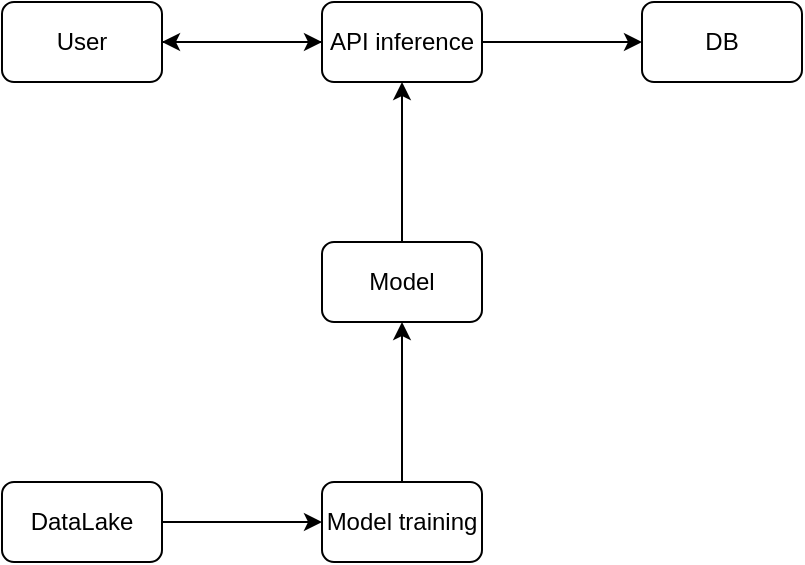<mxfile version="26.2.14">
  <diagram name="Page-1" id="rrsSWU4voBvuClBvTGbi">
    <mxGraphModel dx="976" dy="565" grid="1" gridSize="10" guides="1" tooltips="1" connect="1" arrows="1" fold="1" page="1" pageScale="1" pageWidth="850" pageHeight="1100" math="0" shadow="0">
      <root>
        <mxCell id="0" />
        <mxCell id="1" parent="0" />
        <mxCell id="IxJ8p4QSfwwbGdULn4AV-7" style="edgeStyle=orthogonalEdgeStyle;rounded=0;orthogonalLoop=1;jettySize=auto;html=1;exitX=1;exitY=0.5;exitDx=0;exitDy=0;entryX=0;entryY=0.5;entryDx=0;entryDy=0;" edge="1" parent="1" source="IxJ8p4QSfwwbGdULn4AV-1" target="IxJ8p4QSfwwbGdULn4AV-2">
          <mxGeometry relative="1" as="geometry" />
        </mxCell>
        <mxCell id="IxJ8p4QSfwwbGdULn4AV-1" value="User" style="rounded=1;whiteSpace=wrap;html=1;" vertex="1" parent="1">
          <mxGeometry x="120" y="80" width="80" height="40" as="geometry" />
        </mxCell>
        <mxCell id="IxJ8p4QSfwwbGdULn4AV-8" style="edgeStyle=orthogonalEdgeStyle;rounded=0;orthogonalLoop=1;jettySize=auto;html=1;exitX=1;exitY=0.5;exitDx=0;exitDy=0;" edge="1" parent="1" source="IxJ8p4QSfwwbGdULn4AV-2" target="IxJ8p4QSfwwbGdULn4AV-3">
          <mxGeometry relative="1" as="geometry" />
        </mxCell>
        <mxCell id="IxJ8p4QSfwwbGdULn4AV-12" style="edgeStyle=orthogonalEdgeStyle;rounded=0;orthogonalLoop=1;jettySize=auto;html=1;exitX=0;exitY=0.5;exitDx=0;exitDy=0;" edge="1" parent="1" source="IxJ8p4QSfwwbGdULn4AV-2">
          <mxGeometry relative="1" as="geometry">
            <mxPoint x="200" y="100" as="targetPoint" />
          </mxGeometry>
        </mxCell>
        <mxCell id="IxJ8p4QSfwwbGdULn4AV-2" value="API inference" style="rounded=1;whiteSpace=wrap;html=1;" vertex="1" parent="1">
          <mxGeometry x="280" y="80" width="80" height="40" as="geometry" />
        </mxCell>
        <mxCell id="IxJ8p4QSfwwbGdULn4AV-3" value="DB" style="rounded=1;whiteSpace=wrap;html=1;" vertex="1" parent="1">
          <mxGeometry x="440" y="80" width="80" height="40" as="geometry" />
        </mxCell>
        <mxCell id="IxJ8p4QSfwwbGdULn4AV-9" style="edgeStyle=orthogonalEdgeStyle;rounded=0;orthogonalLoop=1;jettySize=auto;html=1;exitX=0.5;exitY=0;exitDx=0;exitDy=0;entryX=0.5;entryY=1;entryDx=0;entryDy=0;" edge="1" parent="1" source="IxJ8p4QSfwwbGdULn4AV-4" target="IxJ8p4QSfwwbGdULn4AV-2">
          <mxGeometry relative="1" as="geometry" />
        </mxCell>
        <mxCell id="IxJ8p4QSfwwbGdULn4AV-4" value="Model" style="rounded=1;whiteSpace=wrap;html=1;" vertex="1" parent="1">
          <mxGeometry x="280" y="200" width="80" height="40" as="geometry" />
        </mxCell>
        <mxCell id="IxJ8p4QSfwwbGdULn4AV-10" style="edgeStyle=orthogonalEdgeStyle;rounded=0;orthogonalLoop=1;jettySize=auto;html=1;exitX=0.5;exitY=0;exitDx=0;exitDy=0;entryX=0.5;entryY=1;entryDx=0;entryDy=0;" edge="1" parent="1" source="IxJ8p4QSfwwbGdULn4AV-5" target="IxJ8p4QSfwwbGdULn4AV-4">
          <mxGeometry relative="1" as="geometry" />
        </mxCell>
        <mxCell id="IxJ8p4QSfwwbGdULn4AV-5" value="Model training" style="rounded=1;whiteSpace=wrap;html=1;" vertex="1" parent="1">
          <mxGeometry x="280" y="320" width="80" height="40" as="geometry" />
        </mxCell>
        <mxCell id="IxJ8p4QSfwwbGdULn4AV-11" style="edgeStyle=orthogonalEdgeStyle;rounded=0;orthogonalLoop=1;jettySize=auto;html=1;exitX=1;exitY=0.5;exitDx=0;exitDy=0;entryX=0;entryY=0.5;entryDx=0;entryDy=0;" edge="1" parent="1" source="IxJ8p4QSfwwbGdULn4AV-6" target="IxJ8p4QSfwwbGdULn4AV-5">
          <mxGeometry relative="1" as="geometry" />
        </mxCell>
        <mxCell id="IxJ8p4QSfwwbGdULn4AV-6" value="DataLake" style="rounded=1;whiteSpace=wrap;html=1;" vertex="1" parent="1">
          <mxGeometry x="120" y="320" width="80" height="40" as="geometry" />
        </mxCell>
      </root>
    </mxGraphModel>
  </diagram>
</mxfile>
